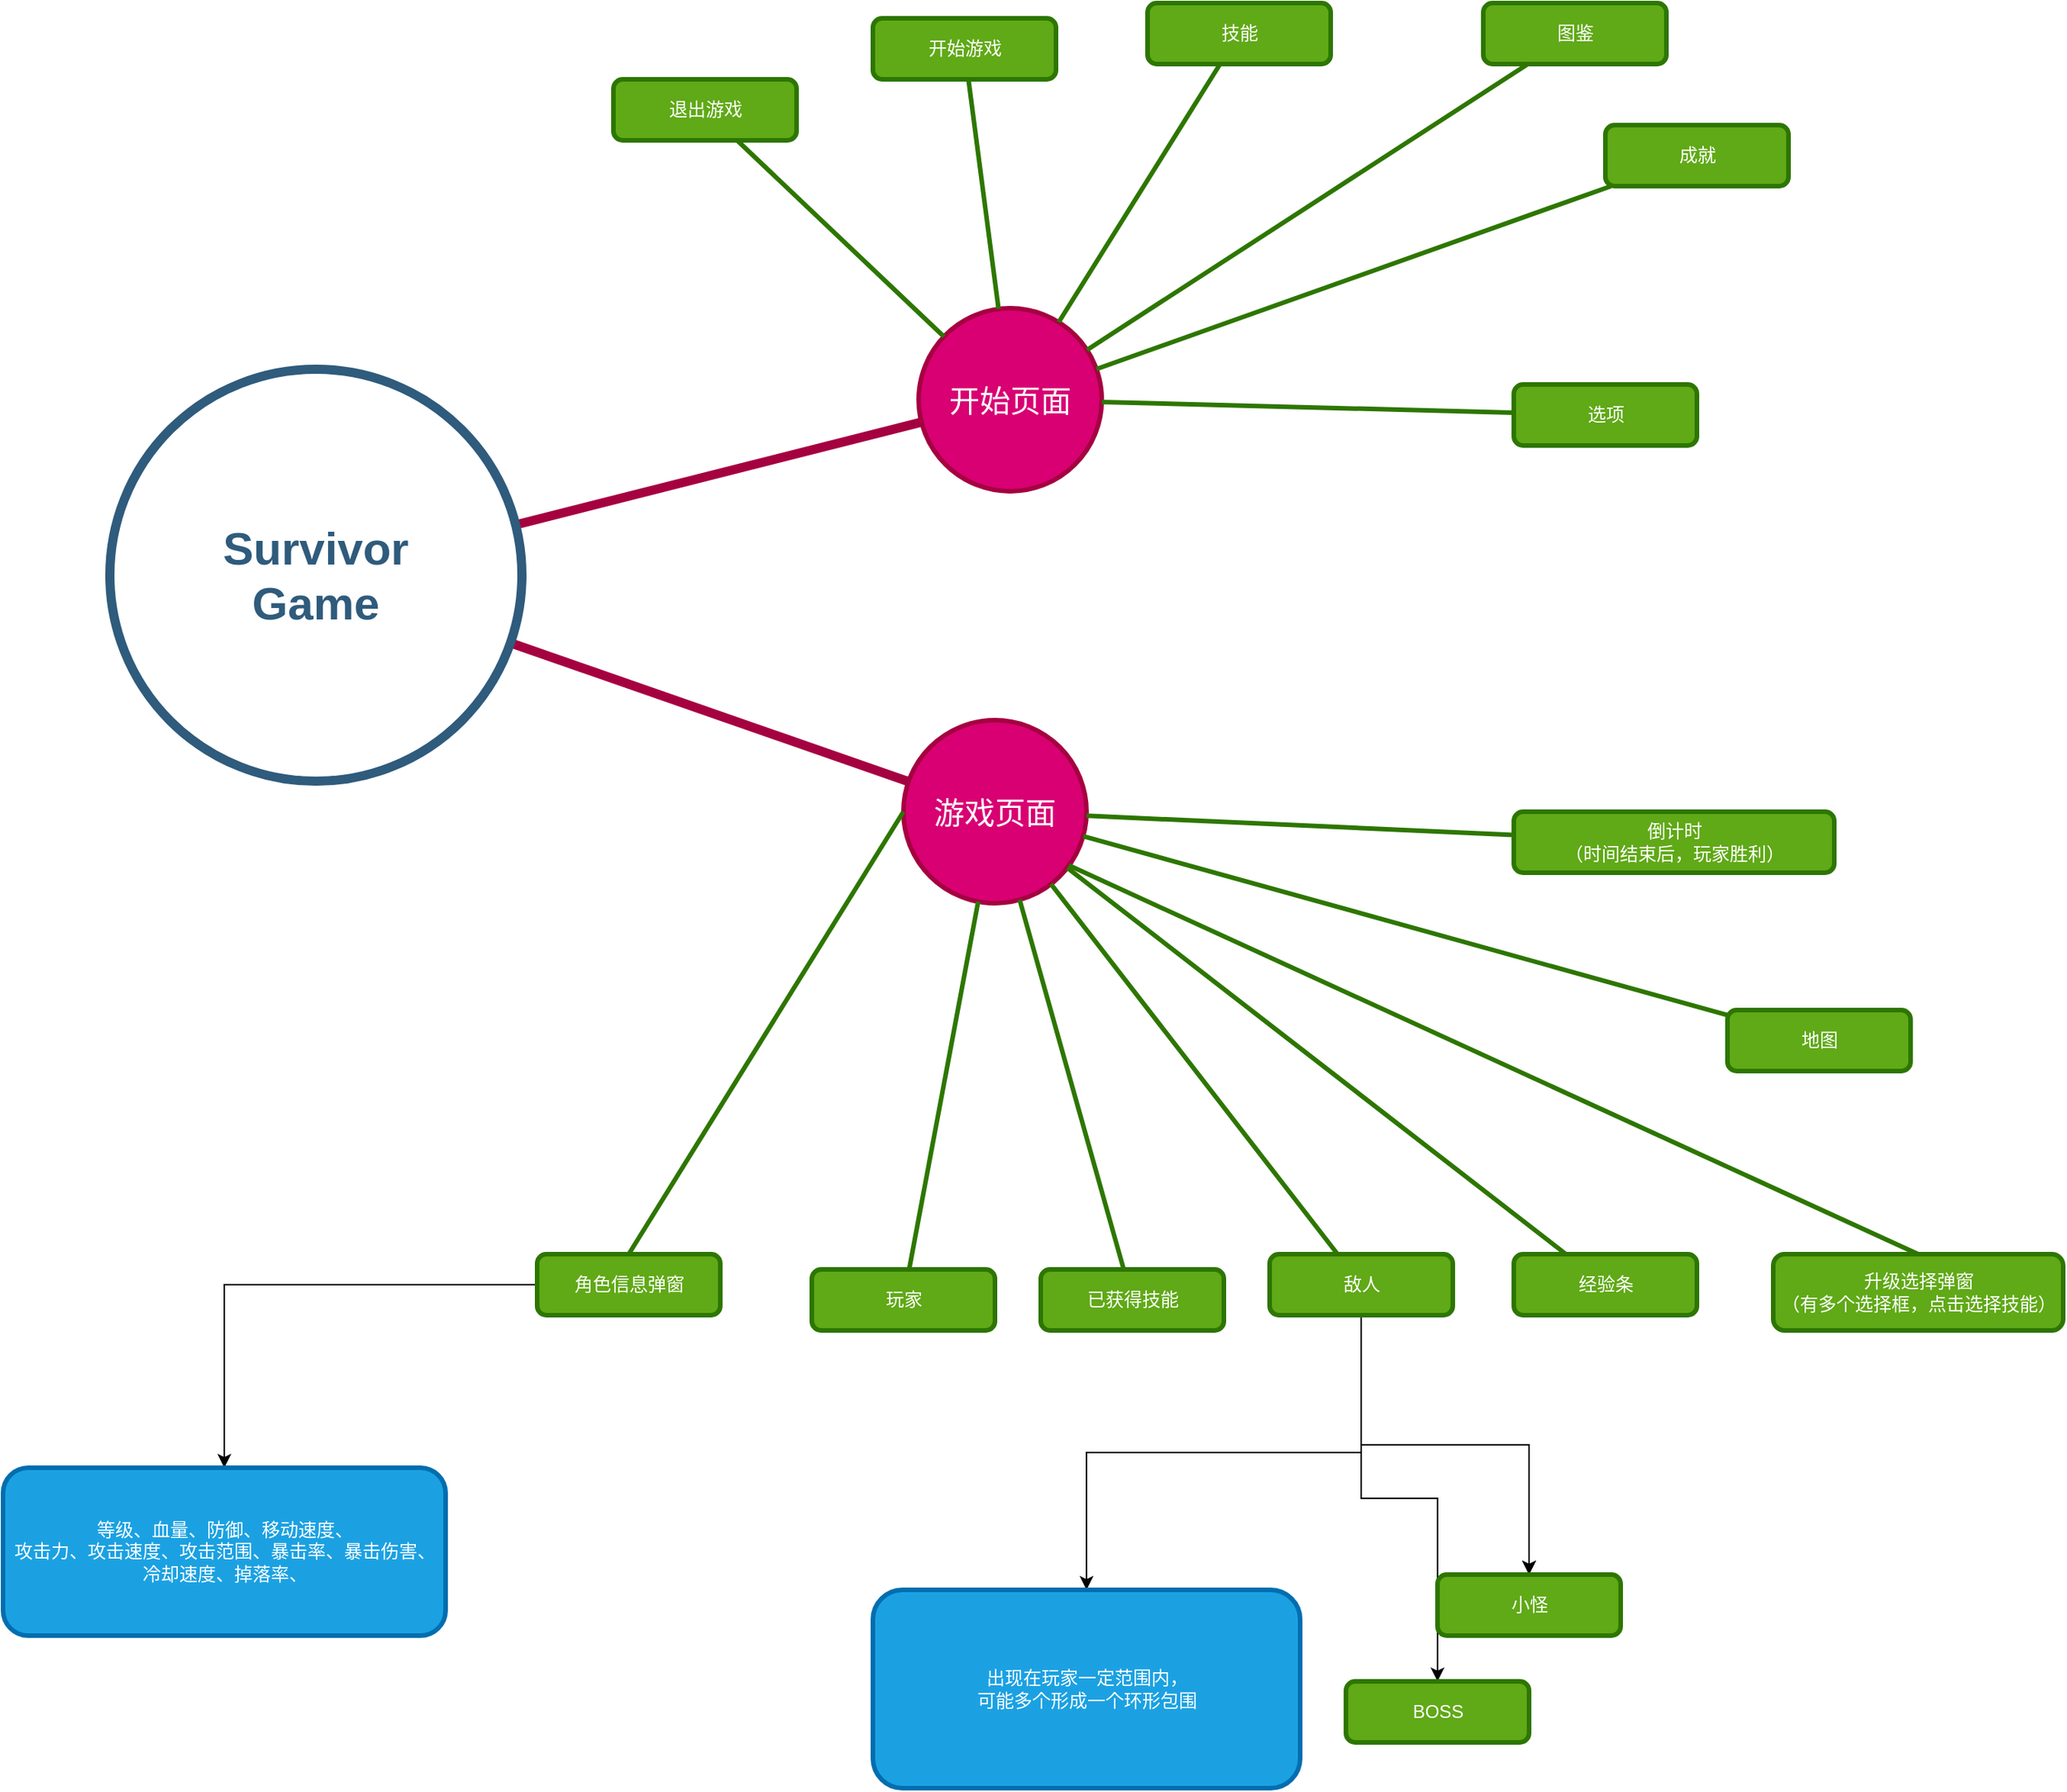 <mxfile version="21.5.0" type="github">
  <diagram id="6a731a19-8d31-9384-78a2-239565b7b9f0" name="Page-1">
    <mxGraphModel dx="1202" dy="638" grid="1" gridSize="10" guides="1" tooltips="1" connect="1" arrows="1" fold="1" page="1" pageScale="1" pageWidth="1169" pageHeight="827" background="none" math="0" shadow="0">
      <root>
        <mxCell id="0" />
        <mxCell id="1" parent="0" />
        <mxCell id="1353" value="开始页面" style="ellipse;whiteSpace=wrap;html=1;shadow=0;fontFamily=Helvetica;fontSize=20;fontColor=#ffffff;align=center;strokeWidth=3;fillColor=#d80073;strokeColor=#A50040;" parent="1" vertex="1">
          <mxGeometry x="1160" y="650" width="120" height="120" as="geometry" />
        </mxCell>
        <mxCell id="1354" value="游戏页面" style="ellipse;whiteSpace=wrap;html=1;shadow=0;fontFamily=Helvetica;fontSize=20;fontColor=#ffffff;align=center;strokeWidth=3;fillColor=#d80073;strokeColor=#A50040;" parent="1" vertex="1">
          <mxGeometry x="1150" y="920" width="120" height="120" as="geometry" />
        </mxCell>
        <mxCell id="1362" style="endArrow=none;strokeWidth=6;strokeColor=#A50040;html=1;fillColor=#d80073;" parent="1" source="1515" target="1353" edge="1">
          <mxGeometry relative="1" as="geometry" />
        </mxCell>
        <mxCell id="1364" style="endArrow=none;strokeWidth=6;strokeColor=#A50040;html=1;fillColor=#d80073;" parent="1" source="1515" target="1354" edge="1">
          <mxGeometry relative="1" as="geometry" />
        </mxCell>
        <mxCell id="1438" value="开始游戏" style="rounded=1;fillColor=#60a917;strokeColor=#2D7600;strokeWidth=3;shadow=0;html=1;fontColor=#ffffff;" parent="1" vertex="1">
          <mxGeometry x="1130" y="460" width="120" height="40" as="geometry" />
        </mxCell>
        <mxCell id="1439" value="技能" style="rounded=1;fillColor=#60a917;strokeColor=#2D7600;strokeWidth=3;shadow=0;html=1;fontColor=#ffffff;fillStyle=auto;" parent="1" vertex="1">
          <mxGeometry x="1310" y="450" width="120" height="40" as="geometry" />
        </mxCell>
        <mxCell id="1440" value="图鉴" style="rounded=1;fillColor=#60a917;strokeColor=#2D7600;strokeWidth=3;shadow=0;html=1;fontColor=#ffffff;" parent="1" vertex="1">
          <mxGeometry x="1530" y="450" width="120" height="40" as="geometry" />
        </mxCell>
        <mxCell id="1441" value="选项" style="rounded=1;fillColor=#60a917;strokeColor=#2D7600;strokeWidth=3;shadow=0;html=1;fontColor=#ffffff;" parent="1" vertex="1">
          <mxGeometry x="1550" y="700" width="120" height="40" as="geometry" />
        </mxCell>
        <mxCell id="1442" value="成就" style="rounded=1;fillColor=#60a917;strokeColor=#2D7600;strokeWidth=3;shadow=0;html=1;fontColor=#ffffff;" parent="1" vertex="1">
          <mxGeometry x="1610" y="530" width="120" height="40" as="geometry" />
        </mxCell>
        <mxCell id="1443" value="退出游戏" style="rounded=1;fillColor=#60a917;strokeColor=#2D7600;strokeWidth=3;shadow=0;html=1;fontColor=#ffffff;" parent="1" vertex="1">
          <mxGeometry x="960" y="500" width="120" height="40" as="geometry" />
        </mxCell>
        <mxCell id="1449" value="" style="edgeStyle=none;endArrow=none;strokeWidth=3;strokeColor=#2D7600;html=1;fillColor=#60a917;" parent="1" source="1353" target="1438" edge="1">
          <mxGeometry x="-24" y="196.5" width="100" height="100" as="geometry">
            <mxPoint x="-549" y="-230" as="sourcePoint" />
            <mxPoint x="-449" y="-330" as="targetPoint" />
          </mxGeometry>
        </mxCell>
        <mxCell id="1450" value="" style="edgeStyle=none;endArrow=none;strokeWidth=3;strokeColor=#2D7600;html=1;fillColor=#60a917;" parent="1" source="1353" target="1439" edge="1">
          <mxGeometry x="-24" y="196.5" width="100" height="100" as="geometry">
            <mxPoint x="-549" y="-230" as="sourcePoint" />
            <mxPoint x="-449" y="-330" as="targetPoint" />
          </mxGeometry>
        </mxCell>
        <mxCell id="1451" value="" style="edgeStyle=none;endArrow=none;strokeWidth=3;strokeColor=#2D7600;html=1;fillColor=#60a917;" parent="1" source="1353" target="1440" edge="1">
          <mxGeometry x="-24" y="196.5" width="100" height="100" as="geometry">
            <mxPoint x="-549" y="-230" as="sourcePoint" />
            <mxPoint x="-449" y="-330" as="targetPoint" />
          </mxGeometry>
        </mxCell>
        <mxCell id="1452" value="" style="edgeStyle=none;endArrow=none;strokeWidth=3;strokeColor=#2D7600;html=1;fillColor=#60a917;" parent="1" source="1353" target="1442" edge="1">
          <mxGeometry x="-24" y="196.5" width="100" height="100" as="geometry">
            <mxPoint x="-549" y="-230" as="sourcePoint" />
            <mxPoint x="-449" y="-330" as="targetPoint" />
          </mxGeometry>
        </mxCell>
        <mxCell id="1453" value="" style="edgeStyle=none;endArrow=none;strokeWidth=3;strokeColor=#2D7600;html=1;fillColor=#60a917;" parent="1" source="1353" target="1441" edge="1">
          <mxGeometry x="-24" y="196.5" width="100" height="100" as="geometry">
            <mxPoint x="-549" y="-230" as="sourcePoint" />
            <mxPoint x="-449" y="-330" as="targetPoint" />
          </mxGeometry>
        </mxCell>
        <mxCell id="1454" value="" style="edgeStyle=none;endArrow=none;strokeWidth=3;strokeColor=#2D7600;html=1;fillColor=#60a917;" parent="1" source="1353" target="1443" edge="1">
          <mxGeometry x="-24" y="196.5" width="100" height="100" as="geometry">
            <mxPoint x="-549" y="-230" as="sourcePoint" />
            <mxPoint x="-449" y="-330" as="targetPoint" />
          </mxGeometry>
        </mxCell>
        <mxCell id="1457" value="玩家" style="rounded=1;fillColor=#60a917;strokeColor=#2D7600;strokeWidth=3;shadow=0;html=1;fontColor=#ffffff;" parent="1" vertex="1">
          <mxGeometry x="1090" y="1280" width="120" height="40" as="geometry" />
        </mxCell>
        <mxCell id="1458" value="已获得技能" style="rounded=1;fillColor=#60a917;strokeColor=#2D7600;strokeWidth=3;shadow=0;html=1;fontColor=#ffffff;" parent="1" vertex="1">
          <mxGeometry x="1240" y="1280" width="120" height="40" as="geometry" />
        </mxCell>
        <mxCell id="EpUKWXdDwevD_ZlKv4YP-1564" value="" style="edgeStyle=orthogonalEdgeStyle;rounded=0;orthogonalLoop=1;jettySize=auto;html=1;" edge="1" parent="1" source="1459" target="EpUKWXdDwevD_ZlKv4YP-1563">
          <mxGeometry relative="1" as="geometry" />
        </mxCell>
        <mxCell id="EpUKWXdDwevD_ZlKv4YP-1566" value="" style="edgeStyle=orthogonalEdgeStyle;rounded=0;orthogonalLoop=1;jettySize=auto;html=1;" edge="1" parent="1" source="1459" target="EpUKWXdDwevD_ZlKv4YP-1565">
          <mxGeometry relative="1" as="geometry" />
        </mxCell>
        <mxCell id="EpUKWXdDwevD_ZlKv4YP-1567" value="" style="edgeStyle=orthogonalEdgeStyle;rounded=0;orthogonalLoop=1;jettySize=auto;html=1;" edge="1" parent="1" source="1459" target="EpUKWXdDwevD_ZlKv4YP-1565">
          <mxGeometry relative="1" as="geometry" />
        </mxCell>
        <mxCell id="EpUKWXdDwevD_ZlKv4YP-1569" value="" style="edgeStyle=orthogonalEdgeStyle;rounded=0;orthogonalLoop=1;jettySize=auto;html=1;" edge="1" parent="1" source="1459" target="EpUKWXdDwevD_ZlKv4YP-1568">
          <mxGeometry relative="1" as="geometry" />
        </mxCell>
        <mxCell id="1459" value="敌人" style="rounded=1;fillColor=#60a917;strokeColor=#2D7600;strokeWidth=3;shadow=0;html=1;fontColor=#ffffff;" parent="1" vertex="1">
          <mxGeometry x="1390" y="1270" width="120" height="40" as="geometry" />
        </mxCell>
        <mxCell id="1460" value="地图" style="rounded=1;fillColor=#60a917;strokeColor=#2D7600;strokeWidth=3;shadow=0;html=1;fontColor=#ffffff;" parent="1" vertex="1">
          <mxGeometry x="1690" y="1110" width="120" height="40" as="geometry" />
        </mxCell>
        <mxCell id="1461" value="经验条" style="rounded=1;fillColor=#60a917;strokeColor=#2D7600;strokeWidth=3;shadow=0;html=1;fontColor=#ffffff;" parent="1" vertex="1">
          <mxGeometry x="1550" y="1270" width="120" height="40" as="geometry" />
        </mxCell>
        <mxCell id="1462" value="倒计时&lt;br&gt;（时间结束后，玩家胜利）" style="rounded=1;fillColor=#60a917;strokeColor=#2D7600;strokeWidth=3;shadow=0;html=1;fontColor=#ffffff;" parent="1" vertex="1">
          <mxGeometry x="1550" y="980" width="210" height="40" as="geometry" />
        </mxCell>
        <mxCell id="1463" value="" style="edgeStyle=none;endArrow=none;strokeWidth=3;strokeColor=#2D7600;html=1;fillColor=#60a917;" parent="1" source="1354" target="1460" edge="1">
          <mxGeometry x="251" y="-103.5" width="100" height="100" as="geometry">
            <mxPoint x="416" y="-414" as="sourcePoint" />
            <mxPoint x="516" y="-514" as="targetPoint" />
          </mxGeometry>
        </mxCell>
        <mxCell id="1464" value="" style="edgeStyle=none;endArrow=none;strokeWidth=3;strokeColor=#2D7600;html=1;fillColor=#60a917;" parent="1" source="1354" target="1461" edge="1">
          <mxGeometry x="251" y="-103.5" width="100" height="100" as="geometry">
            <mxPoint x="416" y="-414" as="sourcePoint" />
            <mxPoint x="516" y="-514" as="targetPoint" />
          </mxGeometry>
        </mxCell>
        <mxCell id="1465" value="" style="edgeStyle=none;endArrow=none;strokeWidth=3;strokeColor=#2D7600;html=1;fillColor=#60a917;" parent="1" source="1354" target="1458" edge="1">
          <mxGeometry x="251" y="-103.5" width="100" height="100" as="geometry">
            <mxPoint x="416" y="-414" as="sourcePoint" />
            <mxPoint x="516" y="-514" as="targetPoint" />
          </mxGeometry>
        </mxCell>
        <mxCell id="1466" value="" style="edgeStyle=none;endArrow=none;strokeWidth=3;strokeColor=#2D7600;html=1;fillColor=#60a917;" parent="1" source="1354" target="1462" edge="1">
          <mxGeometry x="251" y="-103.5" width="100" height="100" as="geometry">
            <mxPoint x="416" y="-414" as="sourcePoint" />
            <mxPoint x="516" y="-514" as="targetPoint" />
          </mxGeometry>
        </mxCell>
        <mxCell id="1467" value="" style="edgeStyle=none;endArrow=none;strokeWidth=3;strokeColor=#2D7600;html=1;fillColor=#60a917;" parent="1" source="1354" target="1457" edge="1">
          <mxGeometry x="251" y="-103.5" width="100" height="100" as="geometry">
            <mxPoint x="416" y="-414" as="sourcePoint" />
            <mxPoint x="516" y="-514" as="targetPoint" />
          </mxGeometry>
        </mxCell>
        <mxCell id="1515" value="Survivor&lt;br&gt;Game" style="ellipse;whiteSpace=wrap;html=1;shadow=0;fontFamily=Helvetica;fontSize=30;fontColor=#2F5B7C;align=center;strokeColor=#2F5B7C;strokeWidth=6;fillColor=#FFFFFF;fontStyle=1;gradientColor=none;" parent="1" vertex="1">
          <mxGeometry x="630" y="690" width="270" height="270" as="geometry" />
        </mxCell>
        <mxCell id="1541" value="" style="edgeStyle=none;endArrow=none;strokeWidth=3;strokeColor=#2D7600;html=1;fillColor=#60a917;" parent="1" source="1354" target="1459" edge="1">
          <mxGeometry x="-1174" y="-408.5" width="100" height="100" as="geometry">
            <mxPoint x="-1009" y="-719" as="sourcePoint" />
            <mxPoint x="-909" y="-819" as="targetPoint" />
          </mxGeometry>
        </mxCell>
        <mxCell id="EpUKWXdDwevD_ZlKv4YP-1543" value="升级选择弹窗&lt;br&gt;（有多个选择框，点击选择技能）" style="rounded=1;fillColor=#60a917;strokeColor=#2D7600;strokeWidth=3;shadow=0;html=1;fontColor=#ffffff;" vertex="1" parent="1">
          <mxGeometry x="1720" y="1270" width="190" height="50" as="geometry" />
        </mxCell>
        <mxCell id="EpUKWXdDwevD_ZlKv4YP-1544" value="" style="edgeStyle=none;endArrow=none;strokeWidth=3;strokeColor=#2D7600;html=1;entryX=0.5;entryY=0;entryDx=0;entryDy=0;exitX=0.903;exitY=0.793;exitDx=0;exitDy=0;exitPerimeter=0;fillColor=#60a917;" edge="1" parent="1" source="1354" target="EpUKWXdDwevD_ZlKv4YP-1543">
          <mxGeometry x="251" y="-103.5" width="100" height="100" as="geometry">
            <mxPoint x="1944" y="891" as="sourcePoint" />
            <mxPoint x="1941" y="957" as="targetPoint" />
          </mxGeometry>
        </mxCell>
        <mxCell id="EpUKWXdDwevD_ZlKv4YP-1559" value="" style="edgeStyle=orthogonalEdgeStyle;rounded=0;orthogonalLoop=1;jettySize=auto;html=1;" edge="1" parent="1" source="EpUKWXdDwevD_ZlKv4YP-1545" target="EpUKWXdDwevD_ZlKv4YP-1558">
          <mxGeometry relative="1" as="geometry" />
        </mxCell>
        <mxCell id="EpUKWXdDwevD_ZlKv4YP-1545" value="角色信息弹窗" style="rounded=1;fillColor=#60a917;strokeColor=#2D7600;strokeWidth=3;shadow=0;html=1;fontColor=#ffffff;" vertex="1" parent="1">
          <mxGeometry x="910" y="1270" width="120" height="40" as="geometry" />
        </mxCell>
        <mxCell id="EpUKWXdDwevD_ZlKv4YP-1546" value="" style="edgeStyle=none;endArrow=none;strokeWidth=3;strokeColor=#2D7600;html=1;entryX=0.5;entryY=0;entryDx=0;entryDy=0;exitX=0;exitY=0.5;exitDx=0;exitDy=0;fillColor=#60a917;" edge="1" parent="1" source="1354" target="EpUKWXdDwevD_ZlKv4YP-1545">
          <mxGeometry x="251" y="-103.5" width="100" height="100" as="geometry">
            <mxPoint x="1985" y="876" as="sourcePoint" />
            <mxPoint x="2066" y="970" as="targetPoint" />
          </mxGeometry>
        </mxCell>
        <mxCell id="EpUKWXdDwevD_ZlKv4YP-1558" value="等级、血量、防御、移动速度、&lt;br&gt;攻击力、攻击速度、攻击范围、暴击率、暴击伤害、&lt;br&gt;冷却速度、掉落率、&lt;br&gt;" style="rounded=1;fillColor=#1ba1e2;strokeColor=#006EAF;strokeWidth=3;shadow=0;html=1;fontColor=#ffffff;" vertex="1" parent="1">
          <mxGeometry x="560" y="1410" width="290" height="110" as="geometry" />
        </mxCell>
        <mxCell id="EpUKWXdDwevD_ZlKv4YP-1563" value="出现在玩家一定范围内，&lt;br&gt;可能多个形成一个环形包围" style="rounded=1;fillColor=#1ba1e2;strokeColor=#006EAF;strokeWidth=3;shadow=0;html=1;fontColor=#ffffff;" vertex="1" parent="1">
          <mxGeometry x="1130" y="1490" width="280" height="130" as="geometry" />
        </mxCell>
        <mxCell id="EpUKWXdDwevD_ZlKv4YP-1565" value="小怪" style="rounded=1;fillColor=#60a917;strokeColor=#2D7600;strokeWidth=3;shadow=0;html=1;fontColor=#ffffff;" vertex="1" parent="1">
          <mxGeometry x="1500" y="1480" width="120" height="40" as="geometry" />
        </mxCell>
        <mxCell id="EpUKWXdDwevD_ZlKv4YP-1568" value="BOSS" style="rounded=1;fillColor=#60a917;strokeColor=#2D7600;strokeWidth=3;shadow=0;html=1;fontColor=#ffffff;" vertex="1" parent="1">
          <mxGeometry x="1440" y="1550" width="120" height="40" as="geometry" />
        </mxCell>
      </root>
    </mxGraphModel>
  </diagram>
</mxfile>
